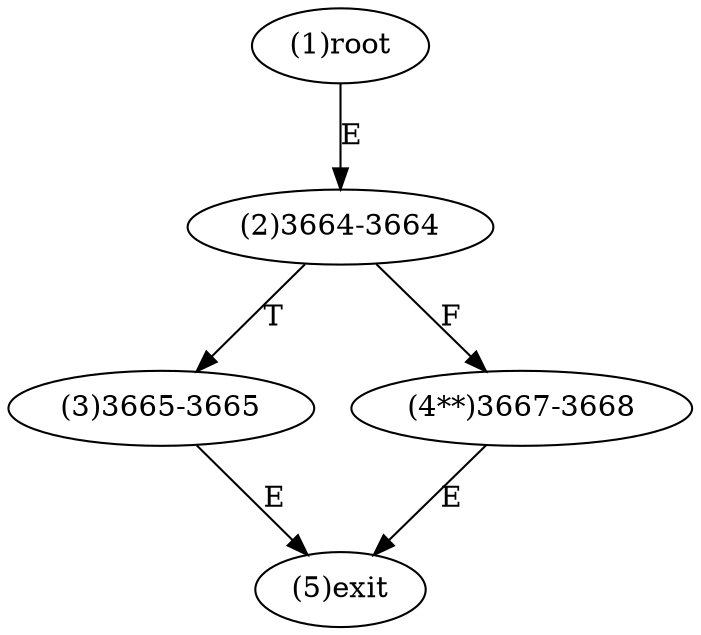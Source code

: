 digraph "" { 
1[ label="(1)root"];
2[ label="(2)3664-3664"];
3[ label="(3)3665-3665"];
4[ label="(4**)3667-3668"];
5[ label="(5)exit"];
1->2[ label="E"];
2->4[ label="F"];
2->3[ label="T"];
3->5[ label="E"];
4->5[ label="E"];
}